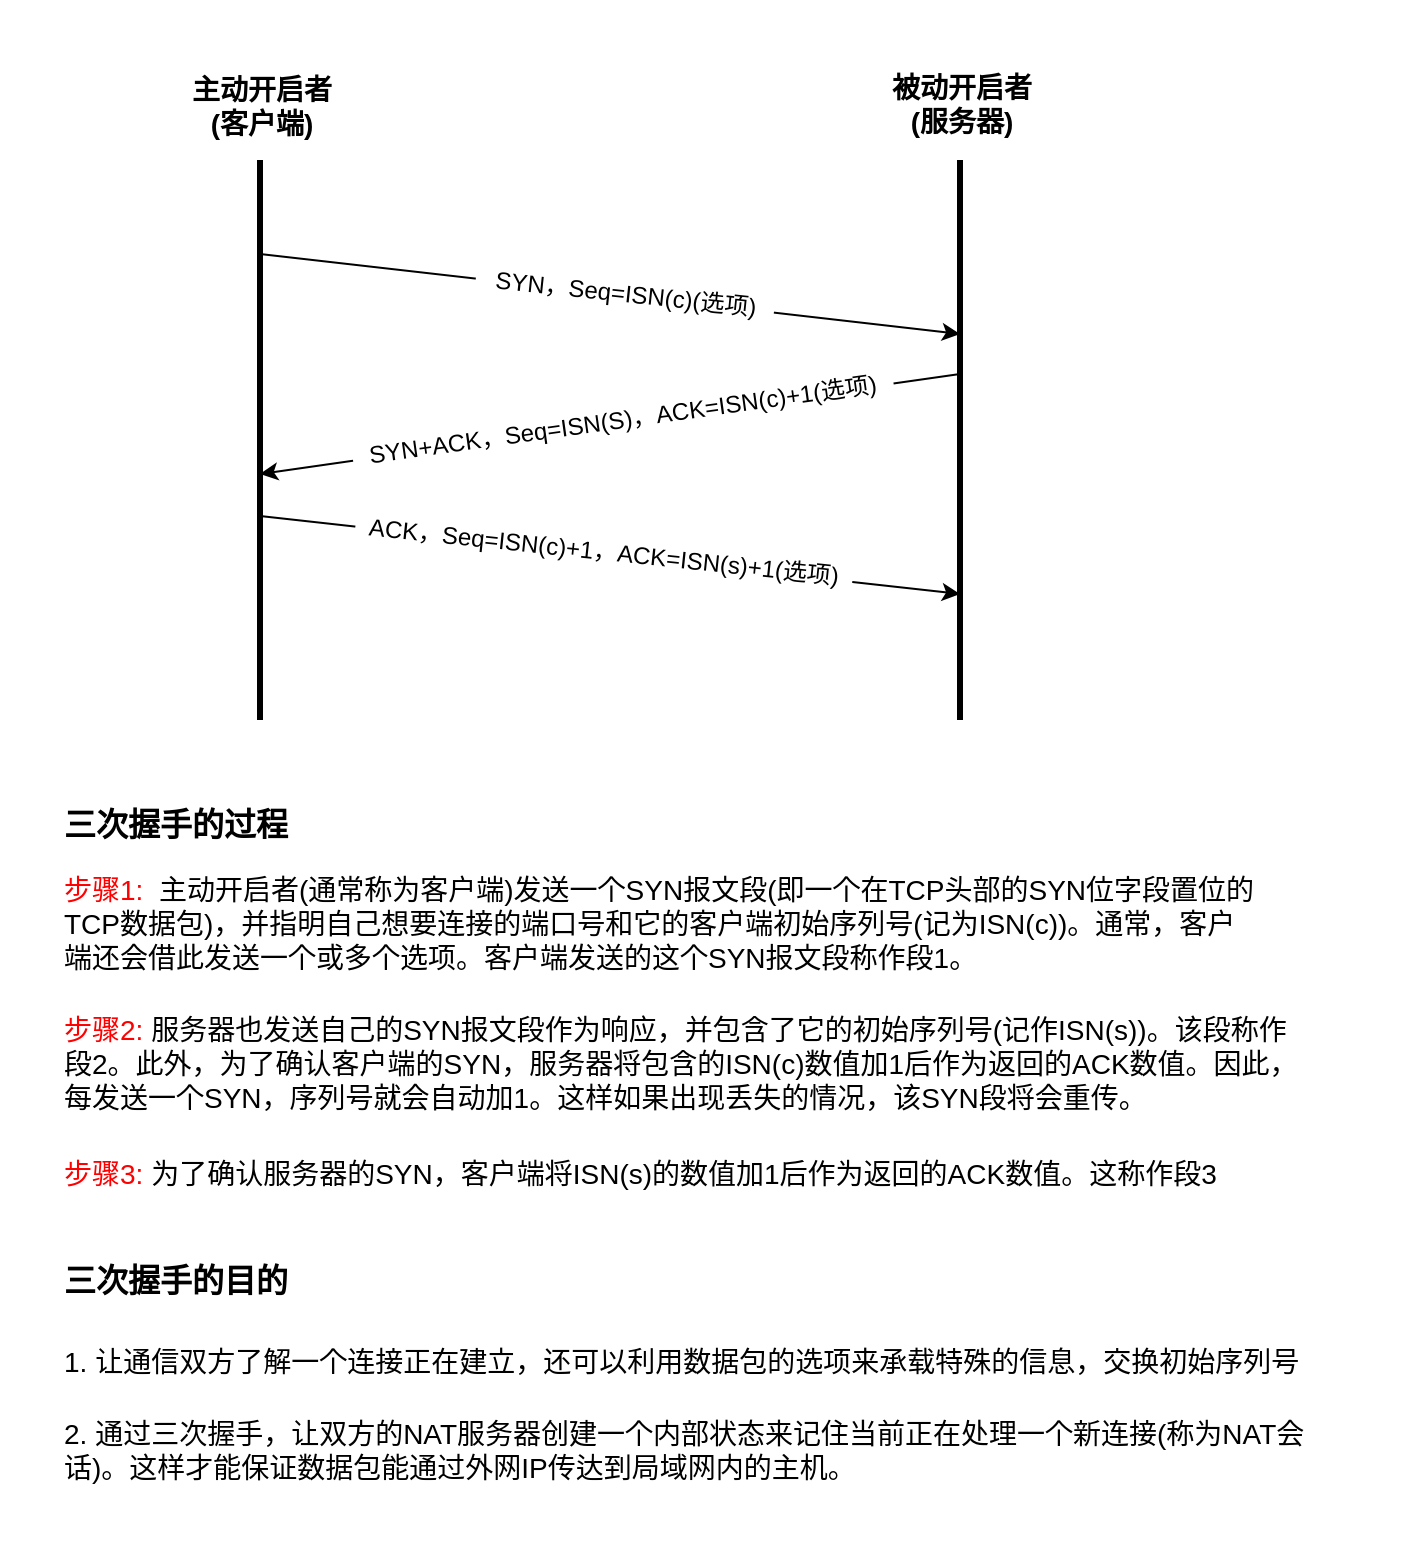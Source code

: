 <mxfile version="12.8.1" type="device" pages="2"><diagram id="Uj_ashg1pmfRXvllhk09" name="三次握手"><mxGraphModel dx="946" dy="614" grid="1" gridSize="10" guides="1" tooltips="1" connect="1" arrows="1" fold="1" page="1" pageScale="1" pageWidth="827" pageHeight="1169" math="0" shadow="0"><root><mxCell id="0"/><mxCell id="1" parent="0"/><mxCell id="yoWwBqvHRywH0PNGwJ_I-26" value="" style="rounded=0;whiteSpace=wrap;html=1;fillColor=#FFFFFF;align=center;strokeColor=none;" vertex="1" parent="1"><mxGeometry x="60" y="20" width="700" height="780" as="geometry"/></mxCell><mxCell id="yoWwBqvHRywH0PNGwJ_I-1" value="" style="endArrow=none;html=1;strokeWidth=3;" edge="1" parent="1"><mxGeometry width="50" height="50" relative="1" as="geometry"><mxPoint x="190" y="380" as="sourcePoint"/><mxPoint x="190" y="100" as="targetPoint"/></mxGeometry></mxCell><mxCell id="yoWwBqvHRywH0PNGwJ_I-2" value="" style="endArrow=none;html=1;strokeWidth=3;" edge="1" parent="1"><mxGeometry width="50" height="50" relative="1" as="geometry"><mxPoint x="540" y="380" as="sourcePoint"/><mxPoint x="540" y="100" as="targetPoint"/></mxGeometry></mxCell><mxCell id="yoWwBqvHRywH0PNGwJ_I-6" value="&lt;font style=&quot;font-size: 14px&quot;&gt;&lt;font color=&quot;#ff0000&quot;&gt;步骤1:&lt;/font&gt;&amp;nbsp; 主动开启者(通常称为客户端)发送一个SYN报文段(即一个在TCP头部的SYN位字段置位的TCP数据包)，并指明自己想要连接的端口号和它的客户端初始序列号(记为ISN(c))。通常，客户端还会借此发送一个或多个选项。客户端发送的这个SYN报文段称作段1。&lt;/font&gt;" style="text;html=1;strokeColor=none;fillColor=none;align=left;verticalAlign=middle;whiteSpace=wrap;rounded=0;" vertex="1" parent="1"><mxGeometry x="90" y="452" width="600" height="60" as="geometry"/></mxCell><mxCell id="yoWwBqvHRywH0PNGwJ_I-7" value="&lt;span style=&quot;font-size: 14px&quot;&gt;&lt;font color=&quot;#ff0000&quot;&gt;步骤2:&lt;/font&gt; 服务器也发送自己的SYN报文段作为响应，并包含了它的初始序列号(记作ISN(s))。该段称作段2。此外，为了确认客户端的SYN，服务器将包含的ISN(c)数值加1后作为返回的ACK数值。因此，每发送一个SYN，序列号就会自动加1。这样如果出现丢失的情况，该SYN段将会重传。&lt;/span&gt;" style="text;html=1;strokeColor=none;fillColor=none;align=left;verticalAlign=middle;whiteSpace=wrap;rounded=0;" vertex="1" parent="1"><mxGeometry x="90" y="522" width="620" height="60" as="geometry"/></mxCell><mxCell id="yoWwBqvHRywH0PNGwJ_I-8" value="&lt;span style=&quot;font-size: 14px&quot;&gt;&lt;font color=&quot;#ff0000&quot;&gt;步骤3:&lt;/font&gt; 为了确认服务器的SYN，客户端将ISN(s)的数值加1后作为返回的ACK数值。这称作段3&lt;/span&gt;" style="text;html=1;strokeColor=none;fillColor=none;align=left;verticalAlign=middle;whiteSpace=wrap;rounded=0;" vertex="1" parent="1"><mxGeometry x="90" y="592" width="600" height="30" as="geometry"/></mxCell><mxCell id="yoWwBqvHRywH0PNGwJ_I-9" value="&lt;font style=&quot;font-size: 16px&quot;&gt;&lt;b&gt;三次握手的过程&lt;/b&gt;&lt;/font&gt;" style="text;html=1;strokeColor=none;fillColor=none;align=left;verticalAlign=middle;whiteSpace=wrap;rounded=0;" vertex="1" parent="1"><mxGeometry x="90" y="422" width="130" height="20" as="geometry"/></mxCell><mxCell id="yoWwBqvHRywH0PNGwJ_I-20" value="" style="group" vertex="1" connectable="0" parent="1"><mxGeometry x="190" y="147" width="350" height="172.011" as="geometry"/></mxCell><mxCell id="yoWwBqvHRywH0PNGwJ_I-3" value="" style="endArrow=classic;html=1;strokeWidth=1;" edge="1" parent="yoWwBqvHRywH0PNGwJ_I-20"><mxGeometry width="50" height="50" relative="1" as="geometry"><mxPoint as="sourcePoint"/><mxPoint x="350" y="40" as="targetPoint"/></mxGeometry></mxCell><mxCell id="yoWwBqvHRywH0PNGwJ_I-4" value="" style="endArrow=classic;html=1;strokeWidth=1;" edge="1" parent="yoWwBqvHRywH0PNGwJ_I-20"><mxGeometry width="50" height="50" relative="1" as="geometry"><mxPoint x="350" y="60" as="sourcePoint"/><mxPoint y="110" as="targetPoint"/></mxGeometry></mxCell><mxCell id="yoWwBqvHRywH0PNGwJ_I-5" value="SYN，Seq=ISN(c)(选项)" style="text;html=1;strokeColor=none;fillColor=#FFFFFF;align=center;verticalAlign=middle;whiteSpace=wrap;rounded=0;rotation=6;" vertex="1" parent="yoWwBqvHRywH0PNGwJ_I-20"><mxGeometry x="107.51" y="10" width="150" height="20" as="geometry"/></mxCell><mxCell id="yoWwBqvHRywH0PNGwJ_I-11" value="SYN+ACK，Seq=ISN(S)，ACK=ISN(c)+1(选项)" style="text;html=1;strokeColor=none;fillColor=#FFFFFF;align=center;verticalAlign=middle;whiteSpace=wrap;rounded=0;rotation=352;" vertex="1" parent="yoWwBqvHRywH0PNGwJ_I-20"><mxGeometry x="45.03" y="73" width="272.97" height="20" as="geometry"/></mxCell><mxCell id="yoWwBqvHRywH0PNGwJ_I-18" value="" style="endArrow=classic;html=1;strokeWidth=1;" edge="1" parent="yoWwBqvHRywH0PNGwJ_I-20"><mxGeometry width="50" height="50" relative="1" as="geometry"><mxPoint y="131" as="sourcePoint"/><mxPoint x="350" y="170" as="targetPoint"/></mxGeometry></mxCell><mxCell id="yoWwBqvHRywH0PNGwJ_I-19" value="ACK，Seq=ISN(c)+1，ACK=ISN(s)+1(选项)" style="text;html=1;strokeColor=none;fillColor=#FFFFFF;align=center;verticalAlign=middle;whiteSpace=wrap;rounded=0;rotation=6;" vertex="1" parent="yoWwBqvHRywH0PNGwJ_I-20"><mxGeometry x="47.03" y="139" width="250" height="20" as="geometry"/></mxCell><mxCell id="yoWwBqvHRywH0PNGwJ_I-21" value="&lt;font style=&quot;font-size: 14px&quot;&gt;&lt;b&gt;主动开启者&lt;br&gt;(客户端)&lt;/b&gt;&lt;/font&gt;" style="text;html=1;strokeColor=none;fillColor=none;align=center;verticalAlign=middle;whiteSpace=wrap;rounded=0;" vertex="1" parent="1"><mxGeometry x="146" y="51" width="90" height="43" as="geometry"/></mxCell><mxCell id="yoWwBqvHRywH0PNGwJ_I-22" value="&lt;font style=&quot;font-size: 14px&quot;&gt;&lt;b&gt;被动开启者&lt;br&gt;(服务器)&lt;/b&gt;&lt;/font&gt;" style="text;html=1;strokeColor=none;fillColor=none;align=center;verticalAlign=middle;whiteSpace=wrap;rounded=0;" vertex="1" parent="1"><mxGeometry x="496" y="50" width="90" height="43" as="geometry"/></mxCell><mxCell id="yoWwBqvHRywH0PNGwJ_I-23" value="&lt;font style=&quot;font-size: 16px&quot;&gt;&lt;b&gt;三次握手的目的&lt;/b&gt;&lt;/font&gt;" style="text;html=1;strokeColor=none;fillColor=none;align=left;verticalAlign=middle;whiteSpace=wrap;rounded=0;" vertex="1" parent="1"><mxGeometry x="90" y="650" width="130" height="20" as="geometry"/></mxCell><mxCell id="yoWwBqvHRywH0PNGwJ_I-24" value="&lt;font style=&quot;font-size: 14px&quot;&gt;1. 让通信双方了解一个连接正在建立，还可以利用数据包的选项来承载特殊的信息，交换初始序列号&lt;/font&gt;" style="text;html=1;strokeColor=none;fillColor=none;align=left;verticalAlign=middle;whiteSpace=wrap;rounded=0;" vertex="1" parent="1"><mxGeometry x="90" y="686" width="640" height="30" as="geometry"/></mxCell><mxCell id="yoWwBqvHRywH0PNGwJ_I-25" value="&lt;span style=&quot;font-size: 14px&quot;&gt;2. 通过三次握手，让双方的NAT服务器创建一个内部状态来记住当前正在处理一个新连接(称为NAT会话)。这样才能保证数据包能通过外网IP传达到局域网内的主机。&lt;/span&gt;" style="text;html=1;strokeColor=none;fillColor=none;align=left;verticalAlign=middle;whiteSpace=wrap;rounded=0;" vertex="1" parent="1"><mxGeometry x="90" y="725" width="640" height="40" as="geometry"/></mxCell></root></mxGraphModel></diagram><diagram id="Kiy59IEUl-4cVRgiHUFy" name="四次挥手"><mxGraphModel dx="946" dy="614" grid="1" gridSize="10" guides="1" tooltips="1" connect="1" arrows="1" fold="1" page="1" pageScale="1" pageWidth="827" pageHeight="1169" math="0" shadow="0"><root><mxCell id="7ZmfMBG54A1hYq8yxWQ9-0"/><mxCell id="7ZmfMBG54A1hYq8yxWQ9-1" parent="7ZmfMBG54A1hYq8yxWQ9-0"/><mxCell id="B2f9ej2h62WmdvfR4CyP-1" value="" style="rounded=0;whiteSpace=wrap;html=1;fillColor=#FFFFFF;align=center;strokeColor=none;" vertex="1" parent="7ZmfMBG54A1hYq8yxWQ9-1"><mxGeometry x="50" y="20" width="690" height="800" as="geometry"/></mxCell><mxCell id="-aeJyYD5rxLIxJ1GnwnN-0" value="" style="endArrow=none;html=1;strokeWidth=3;" edge="1" parent="7ZmfMBG54A1hYq8yxWQ9-1"><mxGeometry width="50" height="50" relative="1" as="geometry"><mxPoint x="190" y="420" as="sourcePoint"/><mxPoint x="190" y="100" as="targetPoint"/></mxGeometry></mxCell><mxCell id="-aeJyYD5rxLIxJ1GnwnN-1" value="" style="endArrow=none;html=1;strokeWidth=3;" edge="1" parent="7ZmfMBG54A1hYq8yxWQ9-1"><mxGeometry width="50" height="50" relative="1" as="geometry"><mxPoint x="540" y="420" as="sourcePoint"/><mxPoint x="540" y="100" as="targetPoint"/></mxGeometry></mxCell><mxCell id="-aeJyYD5rxLIxJ1GnwnN-9" value="&lt;font style=&quot;font-size: 14px&quot;&gt;&lt;b&gt;主动开启者&lt;br&gt;(客户端)&lt;/b&gt;&lt;/font&gt;" style="text;html=1;strokeColor=none;fillColor=none;align=center;verticalAlign=middle;whiteSpace=wrap;rounded=0;" vertex="1" parent="7ZmfMBG54A1hYq8yxWQ9-1"><mxGeometry x="146" y="51" width="90" height="43" as="geometry"/></mxCell><mxCell id="-aeJyYD5rxLIxJ1GnwnN-10" value="&lt;font style=&quot;font-size: 14px&quot;&gt;&lt;b&gt;被动开启者&lt;br&gt;(服务器)&lt;/b&gt;&lt;/font&gt;" style="text;html=1;strokeColor=none;fillColor=none;align=center;verticalAlign=middle;whiteSpace=wrap;rounded=0;" vertex="1" parent="7ZmfMBG54A1hYq8yxWQ9-1"><mxGeometry x="496" y="50" width="90" height="43" as="geometry"/></mxCell><mxCell id="-aeJyYD5rxLIxJ1GnwnN-3" value="" style="endArrow=classic;html=1;strokeWidth=1;" edge="1" parent="7ZmfMBG54A1hYq8yxWQ9-1"><mxGeometry width="50" height="50" relative="1" as="geometry"><mxPoint x="190" y="147" as="sourcePoint"/><mxPoint x="540" y="187" as="targetPoint"/></mxGeometry></mxCell><mxCell id="-aeJyYD5rxLIxJ1GnwnN-4" value="" style="endArrow=classic;html=1;strokeWidth=1;" edge="1" parent="7ZmfMBG54A1hYq8yxWQ9-1"><mxGeometry width="50" height="50" relative="1" as="geometry"><mxPoint x="540" y="207" as="sourcePoint"/><mxPoint x="190" y="257" as="targetPoint"/></mxGeometry></mxCell><mxCell id="-aeJyYD5rxLIxJ1GnwnN-5" value="FIN+ACK，Seq=K，ACK=L(选项)" style="text;html=1;strokeColor=none;fillColor=#FFFFFF;align=center;verticalAlign=middle;whiteSpace=wrap;rounded=0;rotation=6;" vertex="1" parent="7ZmfMBG54A1hYq8yxWQ9-1"><mxGeometry x="261.03" y="156" width="201.49" height="20" as="geometry"/></mxCell><mxCell id="-aeJyYD5rxLIxJ1GnwnN-6" value="ACK，Seq=L，ACK=K+1(选项)" style="text;html=1;strokeColor=none;fillColor=#FFFFFF;align=center;verticalAlign=middle;whiteSpace=wrap;rounded=0;rotation=352;" vertex="1" parent="7ZmfMBG54A1hYq8yxWQ9-1"><mxGeometry x="271" y="221" width="190.45" height="20" as="geometry"/></mxCell><mxCell id="-aeJyYD5rxLIxJ1GnwnN-7" value="" style="endArrow=classic;html=1;strokeWidth=1;" edge="1" parent="7ZmfMBG54A1hYq8yxWQ9-1"><mxGeometry width="50" height="50" relative="1" as="geometry"><mxPoint x="190" y="323" as="sourcePoint"/><mxPoint x="540" y="362" as="targetPoint"/></mxGeometry></mxCell><mxCell id="-aeJyYD5rxLIxJ1GnwnN-8" value="ACK，Seq=K，ACK=L+1(选项)" style="text;html=1;strokeColor=none;fillColor=#FFFFFF;align=center;verticalAlign=middle;whiteSpace=wrap;rounded=0;rotation=6;" vertex="1" parent="7ZmfMBG54A1hYq8yxWQ9-1"><mxGeometry x="268" y="331" width="182" height="20" as="geometry"/></mxCell><mxCell id="-aeJyYD5rxLIxJ1GnwnN-11" value="" style="endArrow=classic;html=1;strokeWidth=1;" edge="1" parent="7ZmfMBG54A1hYq8yxWQ9-1"><mxGeometry width="50" height="50" relative="1" as="geometry"><mxPoint x="540" y="248" as="sourcePoint"/><mxPoint x="190" y="298" as="targetPoint"/></mxGeometry></mxCell><mxCell id="-aeJyYD5rxLIxJ1GnwnN-12" value="FIN+ACK，Seq=L，ACK=K+1(选项)" style="text;html=1;strokeColor=none;fillColor=#FFFFFF;align=center;verticalAlign=middle;whiteSpace=wrap;rounded=0;rotation=352;" vertex="1" parent="7ZmfMBG54A1hYq8yxWQ9-1"><mxGeometry x="264" y="261" width="214" height="20" as="geometry"/></mxCell><mxCell id="aUA4Tv8n7ryoRI2T0bEY-0" value="&lt;font style=&quot;font-size: 16px&quot;&gt;&lt;b&gt;四次挥手的过程&lt;/b&gt;&lt;/font&gt;" style="text;html=1;strokeColor=none;fillColor=none;align=left;verticalAlign=middle;whiteSpace=wrap;rounded=0;" vertex="1" parent="7ZmfMBG54A1hYq8yxWQ9-1"><mxGeometry x="90" y="460" width="130" height="20" as="geometry"/></mxCell><mxCell id="jWXZLJwZ0WXUvBm4mYLl-0" value="&lt;font style=&quot;font-size: 14px&quot;&gt;&lt;font color=&quot;#ff0000&quot;&gt;步骤1:&lt;/font&gt;&amp;nbsp; 连接的主动关闭者发送一个FIN段指明接收者希望看到的自己当前的序列号(图中标记为K)。FIN段还包含了一个ACK段用于确认对方最近一次发来的数据(图中标记为L)&lt;/font&gt;" style="text;html=1;strokeColor=none;fillColor=none;align=left;verticalAlign=middle;whiteSpace=wrap;rounded=0;" vertex="1" parent="7ZmfMBG54A1hYq8yxWQ9-1"><mxGeometry x="90" y="490" width="610" height="60" as="geometry"/></mxCell><mxCell id="jWXZLJwZ0WXUvBm4mYLl-1" value="&lt;font style=&quot;font-size: 14px&quot;&gt;&lt;font color=&quot;#ff0000&quot;&gt;步骤2:&lt;/font&gt;&amp;nbsp; 连接的被动关闭者将K的数值加1作为响应的ACK值，以表明它已经成功接收到主动关闭者发送的FIN。此时，上层的应用程序会被告知连接的另一端已经提出了关闭的请求。通常，这将导致应用程序发起自己的关闭操作。接着，被动关闭者将身份转为主动关闭者，并发送自己的FIN。该报文段的序列号为L。&lt;/font&gt;" style="text;html=1;strokeColor=none;fillColor=none;align=left;verticalAlign=middle;whiteSpace=wrap;rounded=0;" vertex="1" parent="7ZmfMBG54A1hYq8yxWQ9-1"><mxGeometry x="90" y="546" width="610" height="80" as="geometry"/></mxCell><mxCell id="jWXZLJwZ0WXUvBm4mYLl-2" value="&lt;font style=&quot;font-size: 14px&quot;&gt;&lt;font color=&quot;#ff0000&quot;&gt;步骤3:&lt;/font&gt;&amp;nbsp; 为了完成连接的关闭，最后发送的报文段还包含一个ACK用于确认上一个FIN。值得注意的是，如果出现FIN丢失的情况，那么发送方将重新传输直到接收到一个ACK确认为止。&lt;/font&gt;" style="text;html=1;strokeColor=none;fillColor=none;align=left;verticalAlign=middle;whiteSpace=wrap;rounded=0;" vertex="1" parent="7ZmfMBG54A1hYq8yxWQ9-1"><mxGeometry x="90" y="626" width="610" height="54" as="geometry"/></mxCell><mxCell id="jWXZLJwZ0WXUvBm4mYLl-3" value="&lt;font style=&quot;font-size: 16px&quot;&gt;&lt;b&gt;四次挥手的原因&lt;/b&gt;&lt;/font&gt;" style="text;html=1;strokeColor=none;fillColor=none;align=left;verticalAlign=middle;whiteSpace=wrap;rounded=0;" vertex="1" parent="7ZmfMBG54A1hYq8yxWQ9-1"><mxGeometry x="90" y="700" width="130" height="20" as="geometry"/></mxCell><mxCell id="B2f9ej2h62WmdvfR4CyP-0" value="&lt;span style=&quot;font-size: 14px&quot;&gt;由于TCP通信模型是双向的，当通信中的某一方发送一个FIN时仅关闭该方向上的连接，此时&lt;/span&gt;&lt;span style=&quot;font-size: 14px&quot;&gt;TCP进入半关闭状态，通信中的另一方仍可以继续发送数据，只有当另一方也发送一个FIN时，TCP连接才会完整的终止。&lt;/span&gt;" style="text;html=1;strokeColor=none;fillColor=none;align=left;verticalAlign=middle;whiteSpace=wrap;rounded=0;" vertex="1" parent="7ZmfMBG54A1hYq8yxWQ9-1"><mxGeometry x="90" y="727" width="620" height="63" as="geometry"/></mxCell></root></mxGraphModel></diagram></mxfile>